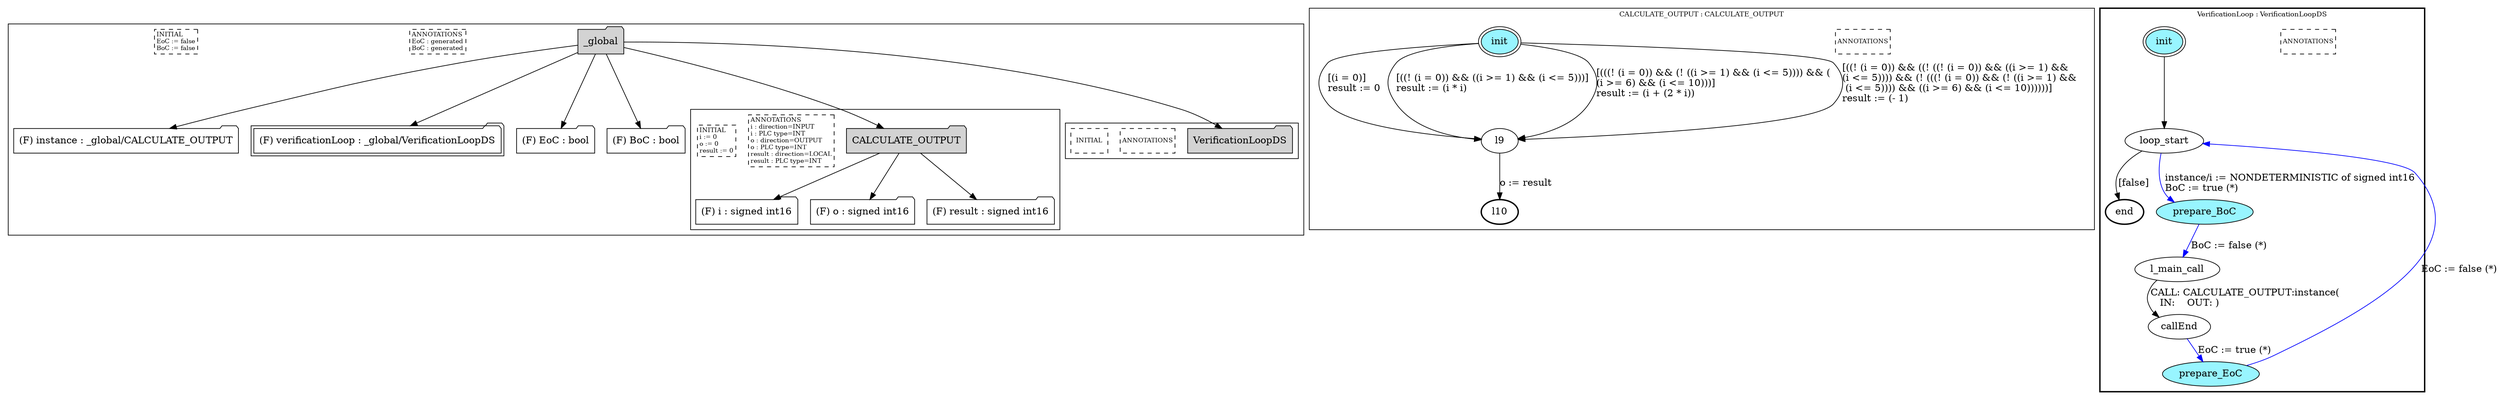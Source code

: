digraph G {
	subgraph cluster__global2137748518 {
		node [shape="folder", style="filled"];
		//label="_global";
		_global2137748518 [label="_global"];
		_global2137748518 -> instance1978471002;
		instance1978471002 [label = "(F) instance : _global/CALCULATE_OUTPUT", fillcolor="white" ];
		_global2137748518 -> verificationLoop762629053;
		verificationLoop762629053 [label = "(F) verificationLoop : _global/VerificationLoopDS", fillcolor="white" , peripheries=2];
		_global2137748518 -> EoC2002190941;
		EoC2002190941 [label = "(F) EoC : bool", fillcolor="white" ];
		_global2137748518 -> BoC547468206;
		BoC547468206 [label = "(F) BoC : bool", fillcolor="white" ];
		_global2137748518 -> CALCULATE_OUTPUT1753134165;
		subgraph cluster_CALCULATE_OUTPUT1753134165 {
			node [shape="folder", style="filled"];
			//label="CALCULATE_OUTPUT";
			CALCULATE_OUTPUT1753134165 [label="CALCULATE_OUTPUT"];
			CALCULATE_OUTPUT1753134165 -> i1421940560;
			i1421940560 [label = "(F) i : signed int16", fillcolor="white" ];
			CALCULATE_OUTPUT1753134165 -> o1694355353;
			o1694355353 [label = "(F) o : signed int16", fillcolor="white" ];
			CALCULATE_OUTPUT1753134165 -> result2122615530;
			result2122615530 [label = "(F) result : signed int16", fillcolor="white" ];
			
			annotations_pseudonode_CALCULATE_OUTPUT1753134165 [
				label="ANNOTATIONS\li : direction=INPUT\li : PLC type=INT\lo : direction=OUTPUT\lo : PLC type=INT\lresult : direction=LOCAL\lresult : PLC type=INT\l",
				fontsize=9, margin="0.04,0.04", fillcolor="white", shape="rectangle", style="dashed"];
			initamt_pseudonode_CALCULATE_OUTPUT1753134165 [
				label="INITIAL\li := 0\lo := 0\lresult := 0\l",
				fontsize=9, margin="0.04,0.04", fillcolor="lightyellow", shape="rectangle", style="dashed"];
		}
		_global2137748518 -> VerificationLoopDS347691330;
		subgraph cluster_VerificationLoopDS347691330 {
			node [shape="folder", style="filled"];
			//label="VerificationLoopDS";
			VerificationLoopDS347691330 [label="VerificationLoopDS"];
			
			annotations_pseudonode_VerificationLoopDS347691330 [
				label="ANNOTATIONS",
				fontsize=9, margin="0.04,0.04", fillcolor="white", shape="rectangle", style="dashed"];
			initamt_pseudonode_VerificationLoopDS347691330 [
				label="INITIAL",
				fontsize=9, margin="0.04,0.04", fillcolor="lightyellow", shape="rectangle", style="dashed"];
		}
		
		annotations_pseudonode__global2137748518 [
			label="ANNOTATIONS\lEoC : generated\lBoC : generated\l",
			fontsize=9, margin="0.04,0.04", fillcolor="white", shape="rectangle", style="dashed"];
		initamt_pseudonode__global2137748518 [
			label="INITIAL\lEoC := false\lBoC := false\l",
			fontsize=9, margin="0.04,0.04", fillcolor="lightyellow", shape="rectangle", style="dashed"];
	}
	subgraph clusterCALCULATE_OUTPUT {
		node [style="filled"];
		color="black";
		fontsize=10;
		ranksep=0.4;
		
		label="CALCULATE_OUTPUT : CALCULATE_OUTPUT";
		
		annotations_pseudonode_CALCULATE_OUTPUT [
			label="ANNOTATIONS",
			fontsize=9, margin="0.04,0.04", fillcolor="white", shape="rectangle", style="dashed"];
		
		init_CALCULATE_OUTPUT [label="init", color="black", fillcolor="cadetblue1", peripheries=2, shape="ellipse"];
		l9_CALCULATE_OUTPUT [label="l9", color="black", fillcolor="white", shape="ellipse"];
		l10_CALCULATE_OUTPUT [label="l10", color="black", fillcolor="white", style=bold, shape="ellipse"];
		init_CALCULATE_OUTPUT -> l9_CALCULATE_OUTPUT [color="black", label="[(i = 0)]\lresult := 0\l"];
		init_CALCULATE_OUTPUT -> l9_CALCULATE_OUTPUT [color="black", label="[((! (i = 0)) && ((i >= 1) && (i <= 5)))]\lresult := (i * i)\l"];
		init_CALCULATE_OUTPUT -> l9_CALCULATE_OUTPUT [color="black", label="[(((! (i = 0)) && (! ((i >= 1) && (i <= 5)))) && (\l(i >= 6) && (i <= 10)))]\lresult := (i + (2 * i))\l"];
		init_CALCULATE_OUTPUT -> l9_CALCULATE_OUTPUT [color="black", label="[((! (i = 0)) && ((! ((! (i = 0)) && ((i >= 1) && \l(i <= 5)))) && (! (((! (i = 0)) && (! ((i >= 1) &&\l (i <= 5)))) && ((i >= 6) && (i <= 10))))))]\lresult := (- 1)\l"];
		l9_CALCULATE_OUTPUT -> l10_CALCULATE_OUTPUT [color="black", label="o := result"];
	}
	subgraph clusterVerificationLoop {
		node [style="filled"];
		style=bold;
		color="black";
		fontsize=10;
		ranksep=0.4;
		
		label="VerificationLoop : VerificationLoopDS";
		
		annotations_pseudonode_VerificationLoop [
			label="ANNOTATIONS",
			fontsize=9, margin="0.04,0.04", fillcolor="white", shape="rectangle", style="dashed"];
		
		init_VerificationLoop [label="init", color="black", fillcolor="cadetblue1", peripheries=2, shape="ellipse"];
		end_VerificationLoop [label="end", color="black", fillcolor="cadetblue1", style=bold, shape="ellipse"];
		loop_start_VerificationLoop [label="loop_start", color="black", fillcolor="white", shape="ellipse"];
		prepare_BoC_VerificationLoop [label="prepare_BoC", color="black", fillcolor="cadetblue1", shape="ellipse"];
		l_main_call_VerificationLoop [label="l_main_call", color="black", fillcolor="white", shape="ellipse"];
		callEnd_VerificationLoop [label="callEnd", color="black", fillcolor="white", shape="ellipse"];
		prepare_EoC_VerificationLoop [label="prepare_EoC", color="black", fillcolor="cadetblue1", shape="ellipse"];
		init_VerificationLoop -> loop_start_VerificationLoop [color="black", label=""];
		loop_start_VerificationLoop -> prepare_BoC_VerificationLoop [color="blue", label="instance/i := NONDETERMINISTIC of signed int16\lBoC := true (*)\l"];
		prepare_BoC_VerificationLoop -> l_main_call_VerificationLoop [color="blue", label="BoC := false (*)"];
		l_main_call_VerificationLoop -> callEnd_VerificationLoop [color="black", label="CALL: CALCULATE_OUTPUT:instance(\l   IN:    OUT: )\l"];
		callEnd_VerificationLoop -> prepare_EoC_VerificationLoop [color="blue", label="EoC := true (*)"];
		prepare_EoC_VerificationLoop -> loop_start_VerificationLoop [color="blue", label="EoC := false (*)"];
		loop_start_VerificationLoop -> end_VerificationLoop [color="black", label="[false]"];
	}
}

